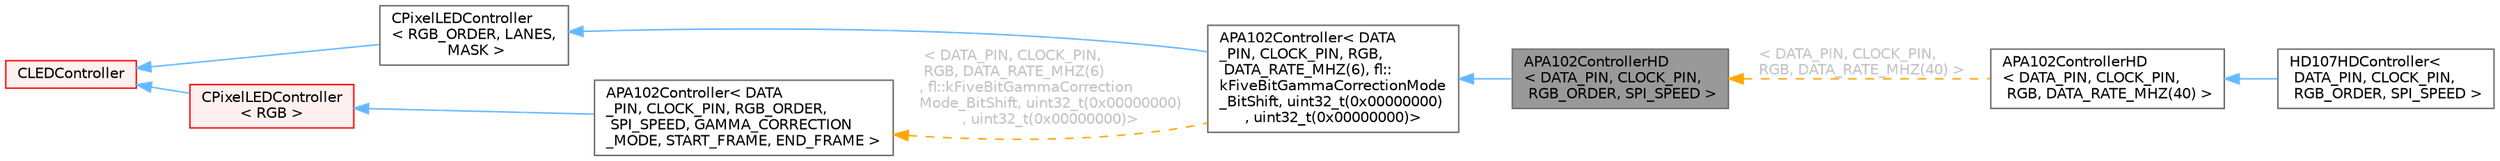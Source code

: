 digraph "APA102ControllerHD&lt; DATA_PIN, CLOCK_PIN, RGB_ORDER, SPI_SPEED &gt;"
{
 // LATEX_PDF_SIZE
  bgcolor="transparent";
  edge [fontname=Helvetica,fontsize=10,labelfontname=Helvetica,labelfontsize=10];
  node [fontname=Helvetica,fontsize=10,shape=box,height=0.2,width=0.4];
  rankdir="LR";
  Node1 [id="Node000001",label="APA102ControllerHD\l\< DATA_PIN, CLOCK_PIN,\l RGB_ORDER, SPI_SPEED \>",height=0.2,width=0.4,color="gray40", fillcolor="grey60", style="filled", fontcolor="black",tooltip="APA102 high definition controller class."];
  Node2 -> Node1 [id="edge1_Node000001_Node000002",dir="back",color="steelblue1",style="solid",tooltip=" "];
  Node2 [id="Node000002",label="APA102Controller\< DATA\l_PIN, CLOCK_PIN, RGB,\l DATA_RATE_MHZ(6), fl::\lkFiveBitGammaCorrectionMode\l_BitShift, uint32_t(0x00000000)\l, uint32_t(0x00000000)\>",height=0.2,width=0.4,color="gray40", fillcolor="white", style="filled",URL="$d4/d96/class_a_p_a102_controller.html",tooltip=" "];
  Node3 -> Node2 [id="edge2_Node000002_Node000003",dir="back",color="steelblue1",style="solid",tooltip=" "];
  Node3 [id="Node000003",label="CPixelLEDController\l\< RGB_ORDER, LANES,\l MASK \>",height=0.2,width=0.4,color="gray40", fillcolor="white", style="filled",URL="$d0/dc9/class_c_pixel_l_e_d_controller.html",tooltip="Template extension of the CLEDController class."];
  Node4 -> Node3 [id="edge3_Node000003_Node000004",dir="back",color="steelblue1",style="solid",tooltip=" "];
  Node4 [id="Node000004",label="CLEDController",height=0.2,width=0.4,color="red", fillcolor="#FFF0F0", style="filled",URL="$d6/d2c/class_c_l_e_d_controller.html",tooltip="Base definition for an LED controller."];
  Node5 -> Node2 [id="edge4_Node000002_Node000005",dir="back",color="orange",style="dashed",tooltip=" ",label=" \< DATA_PIN, CLOCK_PIN,\l RGB, DATA_RATE_MHZ(6)\l, fl::kFiveBitGammaCorrection\lMode_BitShift, uint32_t(0x00000000)\l, uint32_t(0x00000000)\>",fontcolor="grey" ];
  Node5 [id="Node000005",label="APA102Controller\< DATA\l_PIN, CLOCK_PIN, RGB_ORDER,\l SPI_SPEED, GAMMA_CORRECTION\l_MODE, START_FRAME, END_FRAME \>",height=0.2,width=0.4,color="gray40", fillcolor="white", style="filled",URL="$d4/d96/class_a_p_a102_controller.html",tooltip="APA102 controller class."];
  Node6 -> Node5 [id="edge5_Node000005_Node000006",dir="back",color="steelblue1",style="solid",tooltip=" "];
  Node6 [id="Node000006",label="CPixelLEDController\l\< RGB \>",height=0.2,width=0.4,color="red", fillcolor="#FFF0F0", style="filled",URL="$d0/dc9/class_c_pixel_l_e_d_controller.html",tooltip=" "];
  Node4 -> Node6 [id="edge6_Node000006_Node000004",dir="back",color="steelblue1",style="solid",tooltip=" "];
  Node1 -> Node8 [id="edge7_Node000001_Node000008",dir="back",color="orange",style="dashed",tooltip=" ",label=" \< DATA_PIN, CLOCK_PIN,\l RGB, DATA_RATE_MHZ(40) \>",fontcolor="grey" ];
  Node8 [id="Node000008",label="APA102ControllerHD\l\< DATA_PIN, CLOCK_PIN,\l RGB, DATA_RATE_MHZ(40) \>",height=0.2,width=0.4,color="gray40", fillcolor="white", style="filled",URL="$d6/dc7/class_a_p_a102_controller_h_d.html",tooltip=" "];
  Node8 -> Node9 [id="edge8_Node000008_Node000009",dir="back",color="steelblue1",style="solid",tooltip=" "];
  Node9 [id="Node000009",label="HD107HDController\<\l DATA_PIN, CLOCK_PIN,\l RGB_ORDER, SPI_SPEED \>",height=0.2,width=0.4,color="gray40", fillcolor="white", style="filled",URL="$df/d1e/class_h_d107_h_d_controller.html",tooltip="HD107HD is just the APA102HD with a default 40Mhz clock rate."];
}
